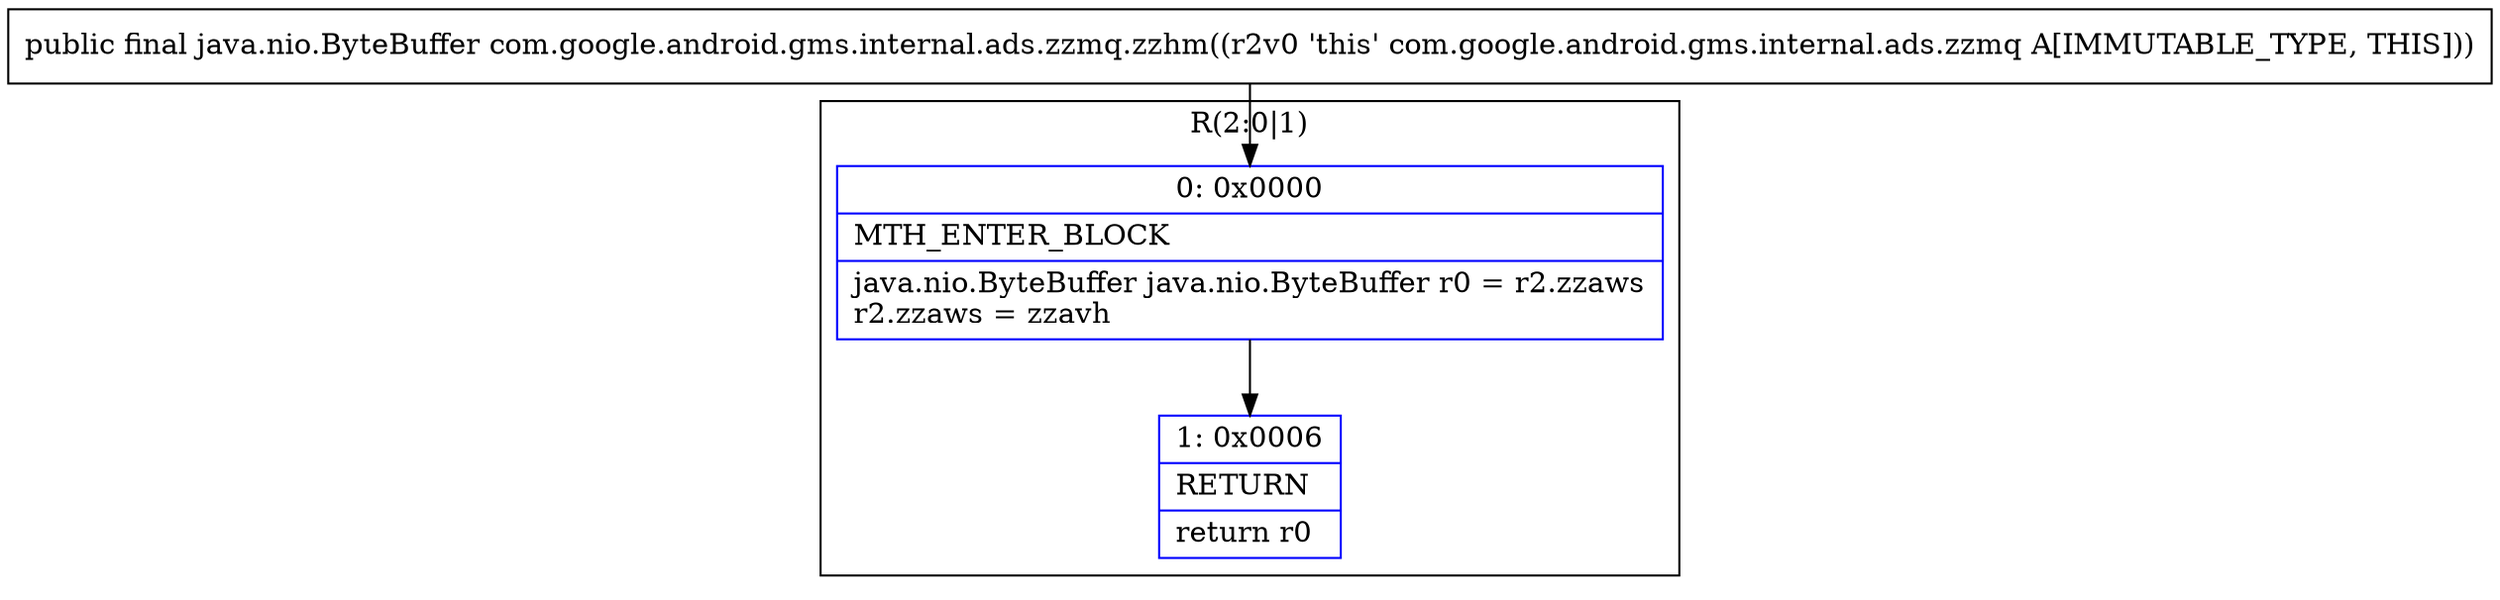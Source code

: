 digraph "CFG forcom.google.android.gms.internal.ads.zzmq.zzhm()Ljava\/nio\/ByteBuffer;" {
subgraph cluster_Region_473685073 {
label = "R(2:0|1)";
node [shape=record,color=blue];
Node_0 [shape=record,label="{0\:\ 0x0000|MTH_ENTER_BLOCK\l|java.nio.ByteBuffer java.nio.ByteBuffer r0 = r2.zzaws\lr2.zzaws = zzavh\l}"];
Node_1 [shape=record,label="{1\:\ 0x0006|RETURN\l|return r0\l}"];
}
MethodNode[shape=record,label="{public final java.nio.ByteBuffer com.google.android.gms.internal.ads.zzmq.zzhm((r2v0 'this' com.google.android.gms.internal.ads.zzmq A[IMMUTABLE_TYPE, THIS])) }"];
MethodNode -> Node_0;
Node_0 -> Node_1;
}

